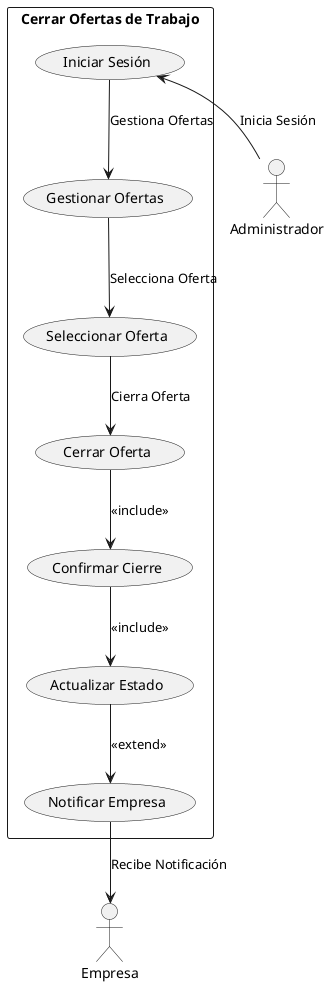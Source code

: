 
@startuml

' Diagrama de Contexto: Cerrar oferta de trabajo
rectangle "Cerrar Ofertas de Trabajo" {
    usecase "Iniciar Sesión" as IS
    usecase "Gestionar Ofertas" as GO
    usecase "Seleccionar Oferta" as SO
    usecase "Cerrar Oferta" as CO
    usecase "Confirmar Cierre" as CC
    usecase "Actualizar Estado" as AE
    usecase "Notificar Empresa" as NE
}

actor Administrador as ADM
actor Empresa as EMP

IS <-- ADM : "Inicia Sesión"
IS --> GO : "Gestiona Ofertas"
GO --> SO : "Selecciona Oferta"
SO --> CO : "Cierra Oferta"
CO --> CC : <<include>>
CC --> AE : <<include>>
AE --> NE : <<extend>>
NE --> EMP : "Recibe Notificación"

@enduml